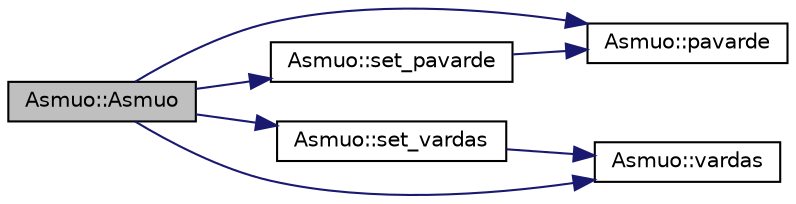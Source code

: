 digraph "Asmuo::Asmuo"
{
 // LATEX_PDF_SIZE
  edge [fontname="Helvetica",fontsize="10",labelfontname="Helvetica",labelfontsize="10"];
  node [fontname="Helvetica",fontsize="10",shape=record];
  rankdir="LR";
  Node1 [label="Asmuo::Asmuo",height=0.2,width=0.4,color="black", fillcolor="grey75", style="filled", fontcolor="black",tooltip=" "];
  Node1 -> Node2 [color="midnightblue",fontsize="10",style="solid",fontname="Helvetica"];
  Node2 [label="Asmuo::pavarde",height=0.2,width=0.4,color="black", fillcolor="white", style="filled",URL="$class_asmuo.html#a6e16db70e43eab8275f9f8adae41079b",tooltip=" "];
  Node1 -> Node3 [color="midnightblue",fontsize="10",style="solid",fontname="Helvetica"];
  Node3 [label="Asmuo::set_pavarde",height=0.2,width=0.4,color="black", fillcolor="white", style="filled",URL="$class_asmuo.html#aea867ba68e8e6f332b319cfbc11d4a2d",tooltip=" "];
  Node3 -> Node2 [color="midnightblue",fontsize="10",style="solid",fontname="Helvetica"];
  Node1 -> Node4 [color="midnightblue",fontsize="10",style="solid",fontname="Helvetica"];
  Node4 [label="Asmuo::set_vardas",height=0.2,width=0.4,color="black", fillcolor="white", style="filled",URL="$class_asmuo.html#a2c5f46c178d1c7a27df9fa6e209c408a",tooltip=" "];
  Node4 -> Node5 [color="midnightblue",fontsize="10",style="solid",fontname="Helvetica"];
  Node5 [label="Asmuo::vardas",height=0.2,width=0.4,color="black", fillcolor="white", style="filled",URL="$class_asmuo.html#ae0ca14027059197848152675ab82c854",tooltip=" "];
  Node1 -> Node5 [color="midnightblue",fontsize="10",style="solid",fontname="Helvetica"];
}
